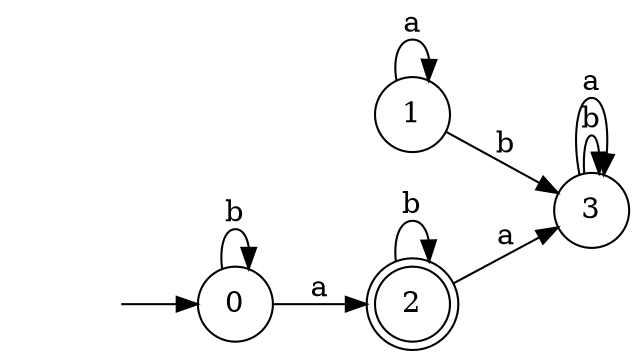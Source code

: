 digraph {
  rankdir=LR;
  0 [label="0", shape = circle];
  0 -> 0 [label="b"];
  0 -> 2 [label="a"];
  1 [label="1", shape = circle];
  1 -> 3 [label="b"];
  1 -> 1 [label="a"];
  2 [label="2", shape = doublecircle];
  2 -> 2 [label="b"];
  2 -> 3 [label="a"];
  3 [label="3", shape = circle];
  3 -> 3 [label="b"];
  3 -> 3 [label="a"];
  4 [label="", shape = plaintext];
  4 -> 0 [label=""];
}
